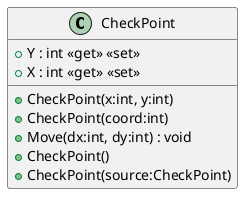 @startuml
class CheckPoint {
    + CheckPoint(x:int, y:int)
    + CheckPoint(coord:int)
    + Y : int <<get>> <<set>>
    + X : int <<get>> <<set>>
    + Move(dx:int, dy:int) : void
    + CheckPoint()
    + CheckPoint(source:CheckPoint)
}
@enduml
